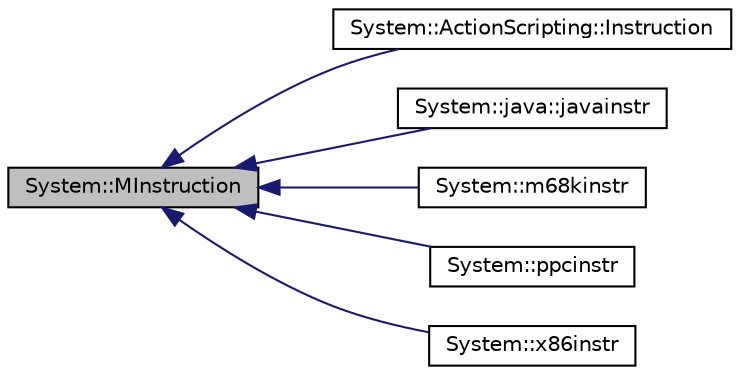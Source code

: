 digraph G
{
  edge [fontname="Helvetica",fontsize="10",labelfontname="Helvetica",labelfontsize="10"];
  node [fontname="Helvetica",fontsize="10",shape=record];
  rankdir="LR";
  Node1 [label="System::MInstruction",height=0.2,width=0.4,color="black", fillcolor="grey75", style="filled" fontcolor="black"];
  Node1 -> Node2 [dir="back",color="midnightblue",fontsize="10",style="solid",fontname="Helvetica"];
  Node2 [label="System::ActionScripting::Instruction",height=0.2,width=0.4,color="black", fillcolor="white", style="filled",URL="$class_system_1_1_action_scripting_1_1_instruction.html"];
  Node1 -> Node3 [dir="back",color="midnightblue",fontsize="10",style="solid",fontname="Helvetica"];
  Node3 [label="System::java::javainstr",height=0.2,width=0.4,color="black", fillcolor="white", style="filled",URL="$class_system_1_1java_1_1javainstr.html"];
  Node1 -> Node4 [dir="back",color="midnightblue",fontsize="10",style="solid",fontname="Helvetica"];
  Node4 [label="System::m68kinstr",height=0.2,width=0.4,color="black", fillcolor="white", style="filled",URL="$class_system_1_1m68kinstr.html"];
  Node1 -> Node5 [dir="back",color="midnightblue",fontsize="10",style="solid",fontname="Helvetica"];
  Node5 [label="System::ppcinstr",height=0.2,width=0.4,color="black", fillcolor="white", style="filled",URL="$class_system_1_1ppcinstr.html"];
  Node1 -> Node6 [dir="back",color="midnightblue",fontsize="10",style="solid",fontname="Helvetica"];
  Node6 [label="System::x86instr",height=0.2,width=0.4,color="black", fillcolor="white", style="filled",URL="$class_system_1_1x86instr.html"];
}
